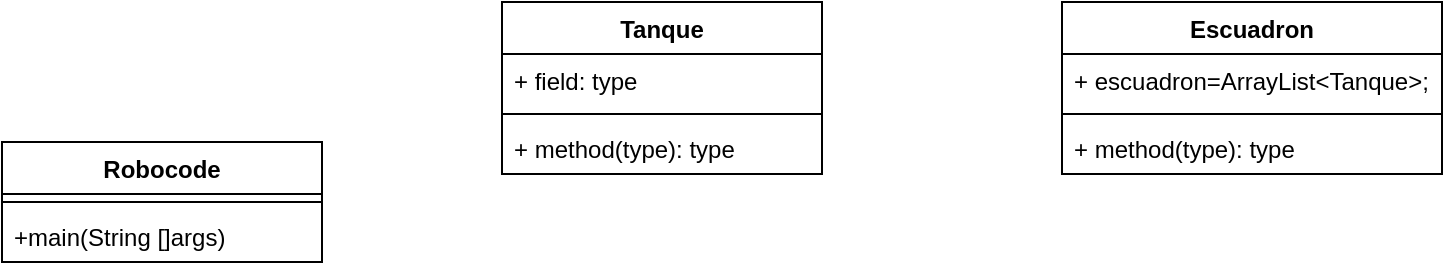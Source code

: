 <mxfile version="22.1.16" type="device">
  <diagram name="Page-1" id="uzrhkkqd91HKd6_hzZ5-">
    <mxGraphModel dx="876" dy="556" grid="1" gridSize="10" guides="1" tooltips="1" connect="1" arrows="1" fold="1" page="1" pageScale="1" pageWidth="850" pageHeight="1100" math="0" shadow="0">
      <root>
        <mxCell id="0" />
        <mxCell id="1" parent="0" />
        <mxCell id="BlgGmyklI6DsmOyYIgDI-1" value="Robocode" style="swimlane;fontStyle=1;align=center;verticalAlign=top;childLayout=stackLayout;horizontal=1;startSize=26;horizontalStack=0;resizeParent=1;resizeParentMax=0;resizeLast=0;collapsible=1;marginBottom=0;whiteSpace=wrap;html=1;" vertex="1" parent="1">
          <mxGeometry x="70" y="200" width="160" height="60" as="geometry" />
        </mxCell>
        <mxCell id="BlgGmyklI6DsmOyYIgDI-3" value="" style="line;strokeWidth=1;fillColor=none;align=left;verticalAlign=middle;spacingTop=-1;spacingLeft=3;spacingRight=3;rotatable=0;labelPosition=right;points=[];portConstraint=eastwest;strokeColor=inherit;" vertex="1" parent="BlgGmyklI6DsmOyYIgDI-1">
          <mxGeometry y="26" width="160" height="8" as="geometry" />
        </mxCell>
        <mxCell id="BlgGmyklI6DsmOyYIgDI-4" value="+main(String []args)" style="text;strokeColor=none;fillColor=none;align=left;verticalAlign=top;spacingLeft=4;spacingRight=4;overflow=hidden;rotatable=0;points=[[0,0.5],[1,0.5]];portConstraint=eastwest;whiteSpace=wrap;html=1;" vertex="1" parent="BlgGmyklI6DsmOyYIgDI-1">
          <mxGeometry y="34" width="160" height="26" as="geometry" />
        </mxCell>
        <mxCell id="BlgGmyklI6DsmOyYIgDI-5" value="Escuadron" style="swimlane;fontStyle=1;align=center;verticalAlign=top;childLayout=stackLayout;horizontal=1;startSize=26;horizontalStack=0;resizeParent=1;resizeParentMax=0;resizeLast=0;collapsible=1;marginBottom=0;whiteSpace=wrap;html=1;" vertex="1" parent="1">
          <mxGeometry x="600" y="130" width="190" height="86" as="geometry" />
        </mxCell>
        <mxCell id="BlgGmyklI6DsmOyYIgDI-6" value="+ escuadron=ArrayList&amp;lt;Tanque&amp;gt;;" style="text;strokeColor=none;fillColor=none;align=left;verticalAlign=top;spacingLeft=4;spacingRight=4;overflow=hidden;rotatable=0;points=[[0,0.5],[1,0.5]];portConstraint=eastwest;whiteSpace=wrap;html=1;" vertex="1" parent="BlgGmyklI6DsmOyYIgDI-5">
          <mxGeometry y="26" width="190" height="26" as="geometry" />
        </mxCell>
        <mxCell id="BlgGmyklI6DsmOyYIgDI-7" value="" style="line;strokeWidth=1;fillColor=none;align=left;verticalAlign=middle;spacingTop=-1;spacingLeft=3;spacingRight=3;rotatable=0;labelPosition=right;points=[];portConstraint=eastwest;strokeColor=inherit;" vertex="1" parent="BlgGmyklI6DsmOyYIgDI-5">
          <mxGeometry y="52" width="190" height="8" as="geometry" />
        </mxCell>
        <mxCell id="BlgGmyklI6DsmOyYIgDI-8" value="+ method(type): type" style="text;strokeColor=none;fillColor=none;align=left;verticalAlign=top;spacingLeft=4;spacingRight=4;overflow=hidden;rotatable=0;points=[[0,0.5],[1,0.5]];portConstraint=eastwest;whiteSpace=wrap;html=1;" vertex="1" parent="BlgGmyklI6DsmOyYIgDI-5">
          <mxGeometry y="60" width="190" height="26" as="geometry" />
        </mxCell>
        <mxCell id="BlgGmyklI6DsmOyYIgDI-9" value="Tanque" style="swimlane;fontStyle=1;align=center;verticalAlign=top;childLayout=stackLayout;horizontal=1;startSize=26;horizontalStack=0;resizeParent=1;resizeParentMax=0;resizeLast=0;collapsible=1;marginBottom=0;whiteSpace=wrap;html=1;" vertex="1" parent="1">
          <mxGeometry x="320" y="130" width="160" height="86" as="geometry" />
        </mxCell>
        <mxCell id="BlgGmyklI6DsmOyYIgDI-10" value="+ field: type" style="text;strokeColor=none;fillColor=none;align=left;verticalAlign=top;spacingLeft=4;spacingRight=4;overflow=hidden;rotatable=0;points=[[0,0.5],[1,0.5]];portConstraint=eastwest;whiteSpace=wrap;html=1;" vertex="1" parent="BlgGmyklI6DsmOyYIgDI-9">
          <mxGeometry y="26" width="160" height="26" as="geometry" />
        </mxCell>
        <mxCell id="BlgGmyklI6DsmOyYIgDI-11" value="" style="line;strokeWidth=1;fillColor=none;align=left;verticalAlign=middle;spacingTop=-1;spacingLeft=3;spacingRight=3;rotatable=0;labelPosition=right;points=[];portConstraint=eastwest;strokeColor=inherit;" vertex="1" parent="BlgGmyklI6DsmOyYIgDI-9">
          <mxGeometry y="52" width="160" height="8" as="geometry" />
        </mxCell>
        <mxCell id="BlgGmyklI6DsmOyYIgDI-12" value="+ method(type): type" style="text;strokeColor=none;fillColor=none;align=left;verticalAlign=top;spacingLeft=4;spacingRight=4;overflow=hidden;rotatable=0;points=[[0,0.5],[1,0.5]];portConstraint=eastwest;whiteSpace=wrap;html=1;" vertex="1" parent="BlgGmyklI6DsmOyYIgDI-9">
          <mxGeometry y="60" width="160" height="26" as="geometry" />
        </mxCell>
      </root>
    </mxGraphModel>
  </diagram>
</mxfile>
